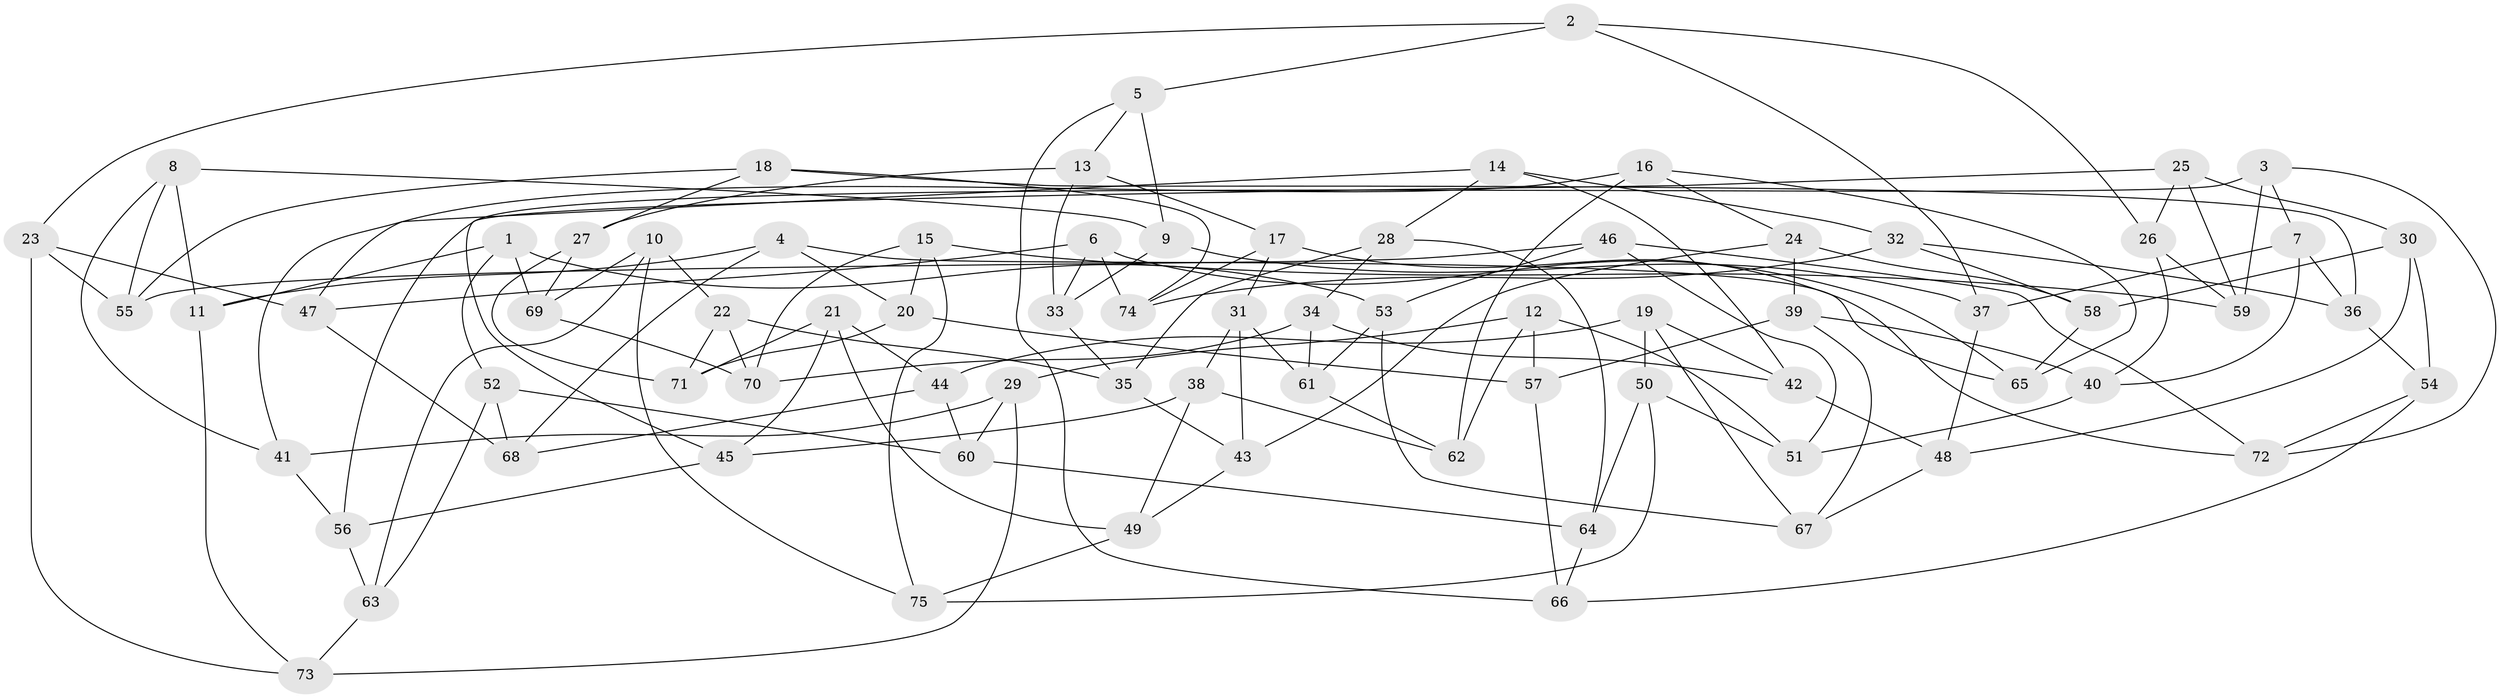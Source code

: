 // coarse degree distribution, {8: 0.03333333333333333, 7: 0.16666666666666666, 5: 0.1, 6: 0.26666666666666666, 4: 0.26666666666666666, 10: 0.03333333333333333, 11: 0.06666666666666667, 3: 0.06666666666666667}
// Generated by graph-tools (version 1.1) at 2025/20/03/04/25 18:20:33]
// undirected, 75 vertices, 150 edges
graph export_dot {
graph [start="1"]
  node [color=gray90,style=filled];
  1;
  2;
  3;
  4;
  5;
  6;
  7;
  8;
  9;
  10;
  11;
  12;
  13;
  14;
  15;
  16;
  17;
  18;
  19;
  20;
  21;
  22;
  23;
  24;
  25;
  26;
  27;
  28;
  29;
  30;
  31;
  32;
  33;
  34;
  35;
  36;
  37;
  38;
  39;
  40;
  41;
  42;
  43;
  44;
  45;
  46;
  47;
  48;
  49;
  50;
  51;
  52;
  53;
  54;
  55;
  56;
  57;
  58;
  59;
  60;
  61;
  62;
  63;
  64;
  65;
  66;
  67;
  68;
  69;
  70;
  71;
  72;
  73;
  74;
  75;
  1 -- 69;
  1 -- 53;
  1 -- 11;
  1 -- 52;
  2 -- 26;
  2 -- 37;
  2 -- 5;
  2 -- 23;
  3 -- 72;
  3 -- 7;
  3 -- 56;
  3 -- 59;
  4 -- 68;
  4 -- 20;
  4 -- 11;
  4 -- 65;
  5 -- 9;
  5 -- 13;
  5 -- 66;
  6 -- 65;
  6 -- 47;
  6 -- 33;
  6 -- 74;
  7 -- 36;
  7 -- 40;
  7 -- 37;
  8 -- 11;
  8 -- 55;
  8 -- 9;
  8 -- 41;
  9 -- 37;
  9 -- 33;
  10 -- 63;
  10 -- 22;
  10 -- 75;
  10 -- 69;
  11 -- 73;
  12 -- 57;
  12 -- 62;
  12 -- 51;
  12 -- 29;
  13 -- 33;
  13 -- 27;
  13 -- 17;
  14 -- 32;
  14 -- 42;
  14 -- 28;
  14 -- 47;
  15 -- 59;
  15 -- 20;
  15 -- 70;
  15 -- 75;
  16 -- 24;
  16 -- 62;
  16 -- 65;
  16 -- 41;
  17 -- 72;
  17 -- 31;
  17 -- 74;
  18 -- 74;
  18 -- 36;
  18 -- 27;
  18 -- 55;
  19 -- 50;
  19 -- 42;
  19 -- 44;
  19 -- 67;
  20 -- 71;
  20 -- 57;
  21 -- 71;
  21 -- 45;
  21 -- 49;
  21 -- 44;
  22 -- 71;
  22 -- 35;
  22 -- 70;
  23 -- 47;
  23 -- 73;
  23 -- 55;
  24 -- 43;
  24 -- 39;
  24 -- 58;
  25 -- 26;
  25 -- 45;
  25 -- 30;
  25 -- 59;
  26 -- 59;
  26 -- 40;
  27 -- 69;
  27 -- 71;
  28 -- 64;
  28 -- 34;
  28 -- 35;
  29 -- 41;
  29 -- 60;
  29 -- 73;
  30 -- 54;
  30 -- 58;
  30 -- 48;
  31 -- 61;
  31 -- 43;
  31 -- 38;
  32 -- 36;
  32 -- 58;
  32 -- 74;
  33 -- 35;
  34 -- 61;
  34 -- 70;
  34 -- 42;
  35 -- 43;
  36 -- 54;
  37 -- 48;
  38 -- 49;
  38 -- 62;
  38 -- 45;
  39 -- 67;
  39 -- 57;
  39 -- 40;
  40 -- 51;
  41 -- 56;
  42 -- 48;
  43 -- 49;
  44 -- 60;
  44 -- 68;
  45 -- 56;
  46 -- 55;
  46 -- 51;
  46 -- 53;
  46 -- 72;
  47 -- 68;
  48 -- 67;
  49 -- 75;
  50 -- 75;
  50 -- 51;
  50 -- 64;
  52 -- 68;
  52 -- 63;
  52 -- 60;
  53 -- 67;
  53 -- 61;
  54 -- 72;
  54 -- 66;
  56 -- 63;
  57 -- 66;
  58 -- 65;
  60 -- 64;
  61 -- 62;
  63 -- 73;
  64 -- 66;
  69 -- 70;
}
